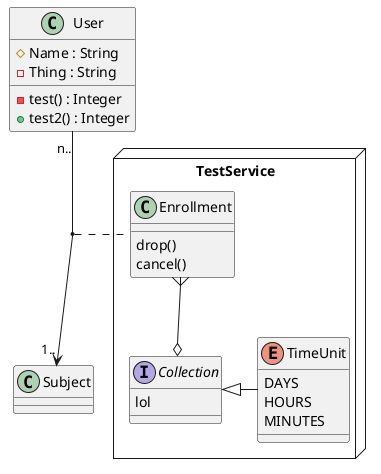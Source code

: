 @startuml classExample

class User {
#Name : String
-Thing : String
-test() : Integer
+test2() : Integer
}

package TestService <<Node>> {

class Enrollment {
drop()
cancel()
}

interface Collection {
lol
}

enum TimeUnit {
DAYS
HOURS
MINUTES
}
}

User "n.." --> "1.." Subject
(User, Subject) . Enrollment

Enrollment }--o Collection
Collection <|- TimeUnit

@enduml

<!-- https://plantuml.com/ -->
